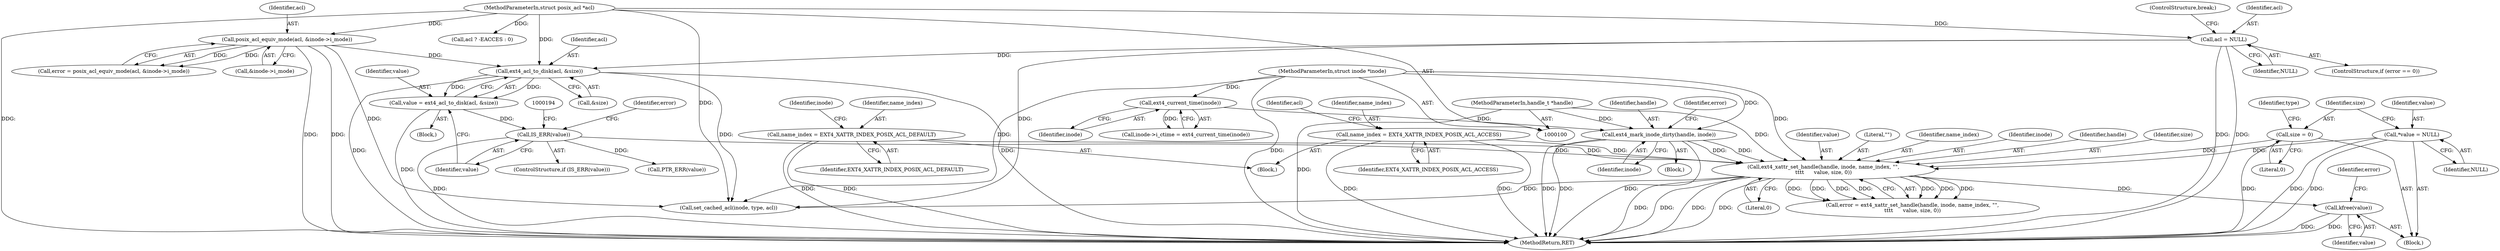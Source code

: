 digraph "1_linux_073931017b49d9458aa351605b43a7e34598caef_3@API" {
"1000207" [label="(Call,kfree(value))"];
"1000199" [label="(Call,ext4_xattr_set_handle(handle, inode, name_index, \"\",\n\t\t\t\t      value, size, 0))"];
"1000148" [label="(Call,ext4_mark_inode_dirty(handle, inode))"];
"1000101" [label="(MethodParameterIn,handle_t *handle)"];
"1000146" [label="(Call,ext4_current_time(inode))"];
"1000102" [label="(MethodParameterIn,struct inode *inode)"];
"1000120" [label="(Call,name_index = EXT4_XATTR_INDEX_POSIX_ACL_ACCESS)"];
"1000160" [label="(Call,name_index = EXT4_XATTR_INDEX_POSIX_ACL_DEFAULT)"];
"1000190" [label="(Call,IS_ERR(value))"];
"1000183" [label="(Call,value = ext4_acl_to_disk(acl, &size))"];
"1000185" [label="(Call,ext4_acl_to_disk(acl, &size))"];
"1000128" [label="(Call,posix_acl_equiv_mode(acl, &inode->i_mode))"];
"1000104" [label="(MethodParameterIn,struct posix_acl *acl)"];
"1000155" [label="(Call,acl = NULL)"];
"1000108" [label="(Call,*value = NULL)"];
"1000112" [label="(Call,size = 0)"];
"1000204" [label="(Identifier,value)"];
"1000197" [label="(Call,error = ext4_xattr_set_handle(handle, inode, name_index, \"\",\n\t\t\t\t      value, size, 0))"];
"1000118" [label="(Block,)"];
"1000161" [label="(Identifier,name_index)"];
"1000170" [label="(Call,acl ? -EACCES : 0)"];
"1000191" [label="(Identifier,value)"];
"1000160" [label="(Call,name_index = EXT4_XATTR_INDEX_POSIX_ACL_DEFAULT)"];
"1000149" [label="(Identifier,handle)"];
"1000104" [label="(MethodParameterIn,struct posix_acl *acl)"];
"1000183" [label="(Call,value = ext4_acl_to_disk(acl, &size))"];
"1000153" [label="(Identifier,error)"];
"1000203" [label="(Literal,\"\")"];
"1000141" [label="(Block,)"];
"1000195" [label="(Call,PTR_ERR(value))"];
"1000155" [label="(Call,acl = NULL)"];
"1000202" [label="(Identifier,name_index)"];
"1000201" [label="(Identifier,inode)"];
"1000182" [label="(Block,)"];
"1000218" [label="(MethodReturn,RET)"];
"1000198" [label="(Identifier,error)"];
"1000157" [label="(Identifier,NULL)"];
"1000156" [label="(Identifier,acl)"];
"1000122" [label="(Identifier,EXT4_XATTR_INDEX_POSIX_ACL_ACCESS)"];
"1000146" [label="(Call,ext4_current_time(inode))"];
"1000150" [label="(Identifier,inode)"];
"1000112" [label="(Call,size = 0)"];
"1000114" [label="(Literal,0)"];
"1000158" [label="(ControlStructure,break;)"];
"1000200" [label="(Identifier,handle)"];
"1000189" [label="(ControlStructure,if (IS_ERR(value)))"];
"1000190" [label="(Call,IS_ERR(value))"];
"1000205" [label="(Identifier,size)"];
"1000207" [label="(Call,kfree(value))"];
"1000151" [label="(ControlStructure,if (error == 0))"];
"1000129" [label="(Identifier,acl)"];
"1000167" [label="(Identifier,inode)"];
"1000110" [label="(Identifier,NULL)"];
"1000187" [label="(Call,&size)"];
"1000126" [label="(Call,error = posix_acl_equiv_mode(acl, &inode->i_mode))"];
"1000124" [label="(Identifier,acl)"];
"1000199" [label="(Call,ext4_xattr_set_handle(handle, inode, name_index, \"\",\n\t\t\t\t      value, size, 0))"];
"1000109" [label="(Identifier,value)"];
"1000148" [label="(Call,ext4_mark_inode_dirty(handle, inode))"];
"1000211" [label="(Identifier,error)"];
"1000162" [label="(Identifier,EXT4_XATTR_INDEX_POSIX_ACL_DEFAULT)"];
"1000147" [label="(Identifier,inode)"];
"1000184" [label="(Identifier,value)"];
"1000142" [label="(Call,inode->i_ctime = ext4_current_time(inode))"];
"1000185" [label="(Call,ext4_acl_to_disk(acl, &size))"];
"1000113" [label="(Identifier,size)"];
"1000117" [label="(Identifier,type)"];
"1000120" [label="(Call,name_index = EXT4_XATTR_INDEX_POSIX_ACL_ACCESS)"];
"1000130" [label="(Call,&inode->i_mode)"];
"1000108" [label="(Call,*value = NULL)"];
"1000206" [label="(Literal,0)"];
"1000121" [label="(Identifier,name_index)"];
"1000208" [label="(Identifier,value)"];
"1000102" [label="(MethodParameterIn,struct inode *inode)"];
"1000128" [label="(Call,posix_acl_equiv_mode(acl, &inode->i_mode))"];
"1000101" [label="(MethodParameterIn,handle_t *handle)"];
"1000186" [label="(Identifier,acl)"];
"1000105" [label="(Block,)"];
"1000212" [label="(Call,set_cached_acl(inode, type, acl))"];
"1000207" -> "1000105"  [label="AST: "];
"1000207" -> "1000208"  [label="CFG: "];
"1000208" -> "1000207"  [label="AST: "];
"1000211" -> "1000207"  [label="CFG: "];
"1000207" -> "1000218"  [label="DDG: "];
"1000207" -> "1000218"  [label="DDG: "];
"1000199" -> "1000207"  [label="DDG: "];
"1000199" -> "1000197"  [label="AST: "];
"1000199" -> "1000206"  [label="CFG: "];
"1000200" -> "1000199"  [label="AST: "];
"1000201" -> "1000199"  [label="AST: "];
"1000202" -> "1000199"  [label="AST: "];
"1000203" -> "1000199"  [label="AST: "];
"1000204" -> "1000199"  [label="AST: "];
"1000205" -> "1000199"  [label="AST: "];
"1000206" -> "1000199"  [label="AST: "];
"1000197" -> "1000199"  [label="CFG: "];
"1000199" -> "1000218"  [label="DDG: "];
"1000199" -> "1000218"  [label="DDG: "];
"1000199" -> "1000218"  [label="DDG: "];
"1000199" -> "1000218"  [label="DDG: "];
"1000199" -> "1000197"  [label="DDG: "];
"1000199" -> "1000197"  [label="DDG: "];
"1000199" -> "1000197"  [label="DDG: "];
"1000199" -> "1000197"  [label="DDG: "];
"1000199" -> "1000197"  [label="DDG: "];
"1000199" -> "1000197"  [label="DDG: "];
"1000199" -> "1000197"  [label="DDG: "];
"1000148" -> "1000199"  [label="DDG: "];
"1000148" -> "1000199"  [label="DDG: "];
"1000101" -> "1000199"  [label="DDG: "];
"1000102" -> "1000199"  [label="DDG: "];
"1000120" -> "1000199"  [label="DDG: "];
"1000160" -> "1000199"  [label="DDG: "];
"1000190" -> "1000199"  [label="DDG: "];
"1000108" -> "1000199"  [label="DDG: "];
"1000112" -> "1000199"  [label="DDG: "];
"1000199" -> "1000212"  [label="DDG: "];
"1000148" -> "1000141"  [label="AST: "];
"1000148" -> "1000150"  [label="CFG: "];
"1000149" -> "1000148"  [label="AST: "];
"1000150" -> "1000148"  [label="AST: "];
"1000153" -> "1000148"  [label="CFG: "];
"1000148" -> "1000218"  [label="DDG: "];
"1000148" -> "1000218"  [label="DDG: "];
"1000148" -> "1000218"  [label="DDG: "];
"1000101" -> "1000148"  [label="DDG: "];
"1000146" -> "1000148"  [label="DDG: "];
"1000102" -> "1000148"  [label="DDG: "];
"1000101" -> "1000100"  [label="AST: "];
"1000101" -> "1000218"  [label="DDG: "];
"1000146" -> "1000142"  [label="AST: "];
"1000146" -> "1000147"  [label="CFG: "];
"1000147" -> "1000146"  [label="AST: "];
"1000142" -> "1000146"  [label="CFG: "];
"1000146" -> "1000142"  [label="DDG: "];
"1000102" -> "1000146"  [label="DDG: "];
"1000102" -> "1000100"  [label="AST: "];
"1000102" -> "1000218"  [label="DDG: "];
"1000102" -> "1000212"  [label="DDG: "];
"1000120" -> "1000118"  [label="AST: "];
"1000120" -> "1000122"  [label="CFG: "];
"1000121" -> "1000120"  [label="AST: "];
"1000122" -> "1000120"  [label="AST: "];
"1000124" -> "1000120"  [label="CFG: "];
"1000120" -> "1000218"  [label="DDG: "];
"1000120" -> "1000218"  [label="DDG: "];
"1000160" -> "1000118"  [label="AST: "];
"1000160" -> "1000162"  [label="CFG: "];
"1000161" -> "1000160"  [label="AST: "];
"1000162" -> "1000160"  [label="AST: "];
"1000167" -> "1000160"  [label="CFG: "];
"1000160" -> "1000218"  [label="DDG: "];
"1000160" -> "1000218"  [label="DDG: "];
"1000190" -> "1000189"  [label="AST: "];
"1000190" -> "1000191"  [label="CFG: "];
"1000191" -> "1000190"  [label="AST: "];
"1000194" -> "1000190"  [label="CFG: "];
"1000198" -> "1000190"  [label="CFG: "];
"1000190" -> "1000218"  [label="DDG: "];
"1000183" -> "1000190"  [label="DDG: "];
"1000190" -> "1000195"  [label="DDG: "];
"1000183" -> "1000182"  [label="AST: "];
"1000183" -> "1000185"  [label="CFG: "];
"1000184" -> "1000183"  [label="AST: "];
"1000185" -> "1000183"  [label="AST: "];
"1000191" -> "1000183"  [label="CFG: "];
"1000183" -> "1000218"  [label="DDG: "];
"1000185" -> "1000183"  [label="DDG: "];
"1000185" -> "1000183"  [label="DDG: "];
"1000185" -> "1000187"  [label="CFG: "];
"1000186" -> "1000185"  [label="AST: "];
"1000187" -> "1000185"  [label="AST: "];
"1000185" -> "1000218"  [label="DDG: "];
"1000185" -> "1000218"  [label="DDG: "];
"1000128" -> "1000185"  [label="DDG: "];
"1000155" -> "1000185"  [label="DDG: "];
"1000104" -> "1000185"  [label="DDG: "];
"1000185" -> "1000212"  [label="DDG: "];
"1000128" -> "1000126"  [label="AST: "];
"1000128" -> "1000130"  [label="CFG: "];
"1000129" -> "1000128"  [label="AST: "];
"1000130" -> "1000128"  [label="AST: "];
"1000126" -> "1000128"  [label="CFG: "];
"1000128" -> "1000218"  [label="DDG: "];
"1000128" -> "1000218"  [label="DDG: "];
"1000128" -> "1000126"  [label="DDG: "];
"1000128" -> "1000126"  [label="DDG: "];
"1000104" -> "1000128"  [label="DDG: "];
"1000128" -> "1000212"  [label="DDG: "];
"1000104" -> "1000100"  [label="AST: "];
"1000104" -> "1000218"  [label="DDG: "];
"1000104" -> "1000155"  [label="DDG: "];
"1000104" -> "1000170"  [label="DDG: "];
"1000104" -> "1000212"  [label="DDG: "];
"1000155" -> "1000151"  [label="AST: "];
"1000155" -> "1000157"  [label="CFG: "];
"1000156" -> "1000155"  [label="AST: "];
"1000157" -> "1000155"  [label="AST: "];
"1000158" -> "1000155"  [label="CFG: "];
"1000155" -> "1000218"  [label="DDG: "];
"1000155" -> "1000218"  [label="DDG: "];
"1000155" -> "1000212"  [label="DDG: "];
"1000108" -> "1000105"  [label="AST: "];
"1000108" -> "1000110"  [label="CFG: "];
"1000109" -> "1000108"  [label="AST: "];
"1000110" -> "1000108"  [label="AST: "];
"1000113" -> "1000108"  [label="CFG: "];
"1000108" -> "1000218"  [label="DDG: "];
"1000108" -> "1000218"  [label="DDG: "];
"1000112" -> "1000105"  [label="AST: "];
"1000112" -> "1000114"  [label="CFG: "];
"1000113" -> "1000112"  [label="AST: "];
"1000114" -> "1000112"  [label="AST: "];
"1000117" -> "1000112"  [label="CFG: "];
"1000112" -> "1000218"  [label="DDG: "];
}

